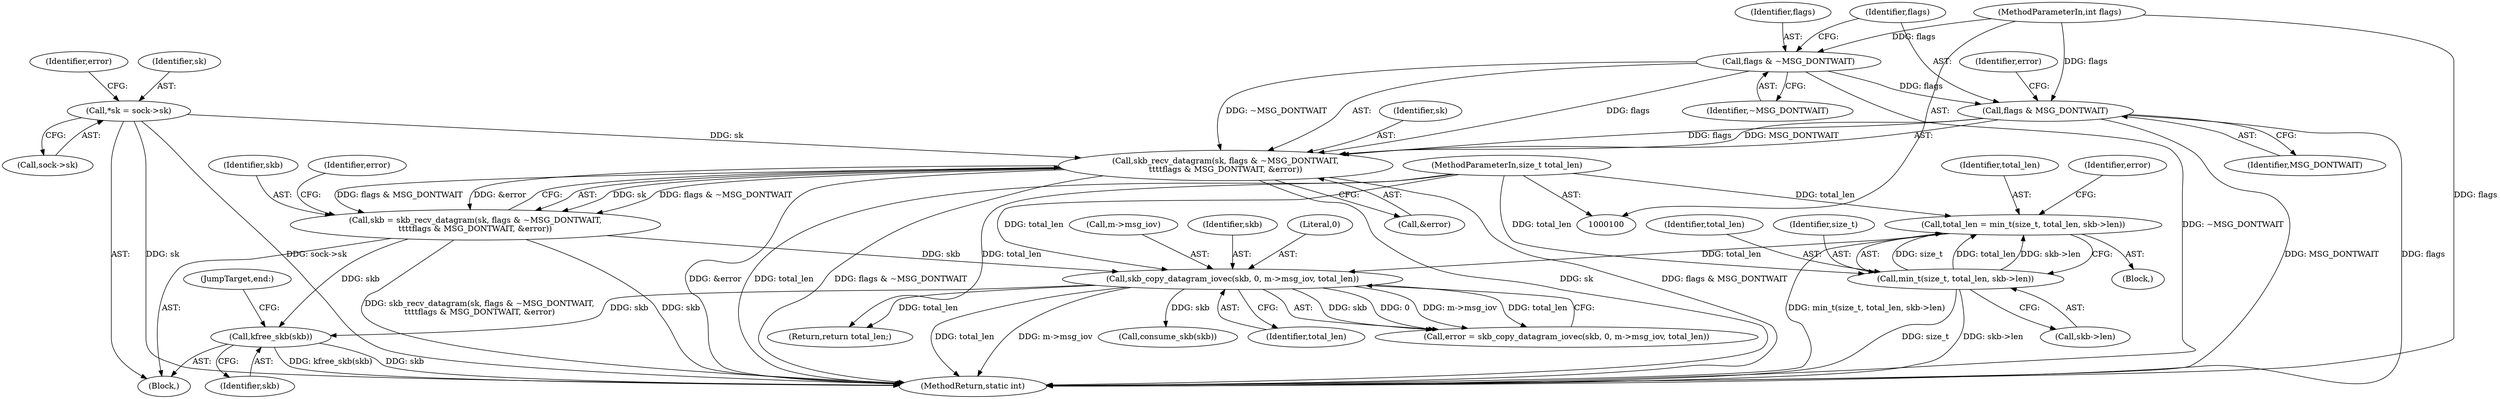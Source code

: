 digraph "0_linux_f3d3342602f8bcbf37d7c46641cb9bca7618eb1c_2@API" {
"1000176" [label="(Call,kfree_skb(skb))"];
"1000160" [label="(Call,skb_copy_datagram_iovec(skb, 0, m->msg_iov, total_len))"];
"1000130" [label="(Call,skb = skb_recv_datagram(sk, flags & ~MSG_DONTWAIT,\n\t\t\t\tflags & MSG_DONTWAIT, &error))"];
"1000132" [label="(Call,skb_recv_datagram(sk, flags & ~MSG_DONTWAIT,\n\t\t\t\tflags & MSG_DONTWAIT, &error))"];
"1000108" [label="(Call,*sk = sock->sk)"];
"1000134" [label="(Call,flags & ~MSG_DONTWAIT)"];
"1000105" [label="(MethodParameterIn,int flags)"];
"1000137" [label="(Call,flags & MSG_DONTWAIT)"];
"1000150" [label="(Call,total_len = min_t(size_t, total_len, skb->len))"];
"1000152" [label="(Call,min_t(size_t, total_len, skb->len))"];
"1000104" [label="(MethodParameterIn,size_t total_len)"];
"1000160" [label="(Call,skb_copy_datagram_iovec(skb, 0, m->msg_iov, total_len))"];
"1000166" [label="(Identifier,total_len)"];
"1000135" [label="(Identifier,flags)"];
"1000104" [label="(MethodParameterIn,size_t total_len)"];
"1000138" [label="(Identifier,flags)"];
"1000150" [label="(Call,total_len = min_t(size_t, total_len, skb->len))"];
"1000158" [label="(Call,error = skb_copy_datagram_iovec(skb, 0, m->msg_iov, total_len))"];
"1000163" [label="(Call,m->msg_iov)"];
"1000116" [label="(Identifier,error)"];
"1000161" [label="(Identifier,skb)"];
"1000132" [label="(Call,skb_recv_datagram(sk, flags & ~MSG_DONTWAIT,\n\t\t\t\tflags & MSG_DONTWAIT, &error))"];
"1000162" [label="(Literal,0)"];
"1000155" [label="(Call,skb->len)"];
"1000176" [label="(Call,kfree_skb(skb))"];
"1000177" [label="(Identifier,skb)"];
"1000130" [label="(Call,skb = skb_recv_datagram(sk, flags & ~MSG_DONTWAIT,\n\t\t\t\tflags & MSG_DONTWAIT, &error))"];
"1000108" [label="(Call,*sk = sock->sk)"];
"1000109" [label="(Identifier,sk)"];
"1000136" [label="(Identifier,~MSG_DONTWAIT)"];
"1000140" [label="(Call,&error)"];
"1000181" [label="(MethodReturn,static int)"];
"1000154" [label="(Identifier,total_len)"];
"1000134" [label="(Call,flags & ~MSG_DONTWAIT)"];
"1000159" [label="(Identifier,error)"];
"1000131" [label="(Identifier,skb)"];
"1000174" [label="(Return,return total_len;)"];
"1000149" [label="(Block,)"];
"1000133" [label="(Identifier,sk)"];
"1000110" [label="(Call,sock->sk)"];
"1000178" [label="(JumpTarget,end:)"];
"1000172" [label="(Call,consume_skb(skb))"];
"1000141" [label="(Identifier,error)"];
"1000153" [label="(Identifier,size_t)"];
"1000151" [label="(Identifier,total_len)"];
"1000105" [label="(MethodParameterIn,int flags)"];
"1000152" [label="(Call,min_t(size_t, total_len, skb->len))"];
"1000139" [label="(Identifier,MSG_DONTWAIT)"];
"1000106" [label="(Block,)"];
"1000144" [label="(Identifier,error)"];
"1000137" [label="(Call,flags & MSG_DONTWAIT)"];
"1000176" -> "1000106"  [label="AST: "];
"1000176" -> "1000177"  [label="CFG: "];
"1000177" -> "1000176"  [label="AST: "];
"1000178" -> "1000176"  [label="CFG: "];
"1000176" -> "1000181"  [label="DDG: kfree_skb(skb)"];
"1000176" -> "1000181"  [label="DDG: skb"];
"1000160" -> "1000176"  [label="DDG: skb"];
"1000130" -> "1000176"  [label="DDG: skb"];
"1000160" -> "1000158"  [label="AST: "];
"1000160" -> "1000166"  [label="CFG: "];
"1000161" -> "1000160"  [label="AST: "];
"1000162" -> "1000160"  [label="AST: "];
"1000163" -> "1000160"  [label="AST: "];
"1000166" -> "1000160"  [label="AST: "];
"1000158" -> "1000160"  [label="CFG: "];
"1000160" -> "1000181"  [label="DDG: m->msg_iov"];
"1000160" -> "1000181"  [label="DDG: total_len"];
"1000160" -> "1000158"  [label="DDG: skb"];
"1000160" -> "1000158"  [label="DDG: 0"];
"1000160" -> "1000158"  [label="DDG: m->msg_iov"];
"1000160" -> "1000158"  [label="DDG: total_len"];
"1000130" -> "1000160"  [label="DDG: skb"];
"1000150" -> "1000160"  [label="DDG: total_len"];
"1000104" -> "1000160"  [label="DDG: total_len"];
"1000160" -> "1000172"  [label="DDG: skb"];
"1000160" -> "1000174"  [label="DDG: total_len"];
"1000130" -> "1000106"  [label="AST: "];
"1000130" -> "1000132"  [label="CFG: "];
"1000131" -> "1000130"  [label="AST: "];
"1000132" -> "1000130"  [label="AST: "];
"1000144" -> "1000130"  [label="CFG: "];
"1000130" -> "1000181"  [label="DDG: skb"];
"1000130" -> "1000181"  [label="DDG: skb_recv_datagram(sk, flags & ~MSG_DONTWAIT,\n\t\t\t\tflags & MSG_DONTWAIT, &error)"];
"1000132" -> "1000130"  [label="DDG: sk"];
"1000132" -> "1000130"  [label="DDG: flags & ~MSG_DONTWAIT"];
"1000132" -> "1000130"  [label="DDG: flags & MSG_DONTWAIT"];
"1000132" -> "1000130"  [label="DDG: &error"];
"1000132" -> "1000140"  [label="CFG: "];
"1000133" -> "1000132"  [label="AST: "];
"1000134" -> "1000132"  [label="AST: "];
"1000137" -> "1000132"  [label="AST: "];
"1000140" -> "1000132"  [label="AST: "];
"1000132" -> "1000181"  [label="DDG: &error"];
"1000132" -> "1000181"  [label="DDG: flags & ~MSG_DONTWAIT"];
"1000132" -> "1000181"  [label="DDG: sk"];
"1000132" -> "1000181"  [label="DDG: flags & MSG_DONTWAIT"];
"1000108" -> "1000132"  [label="DDG: sk"];
"1000134" -> "1000132"  [label="DDG: flags"];
"1000134" -> "1000132"  [label="DDG: ~MSG_DONTWAIT"];
"1000137" -> "1000132"  [label="DDG: flags"];
"1000137" -> "1000132"  [label="DDG: MSG_DONTWAIT"];
"1000108" -> "1000106"  [label="AST: "];
"1000108" -> "1000110"  [label="CFG: "];
"1000109" -> "1000108"  [label="AST: "];
"1000110" -> "1000108"  [label="AST: "];
"1000116" -> "1000108"  [label="CFG: "];
"1000108" -> "1000181"  [label="DDG: sock->sk"];
"1000108" -> "1000181"  [label="DDG: sk"];
"1000134" -> "1000136"  [label="CFG: "];
"1000135" -> "1000134"  [label="AST: "];
"1000136" -> "1000134"  [label="AST: "];
"1000138" -> "1000134"  [label="CFG: "];
"1000134" -> "1000181"  [label="DDG: ~MSG_DONTWAIT"];
"1000105" -> "1000134"  [label="DDG: flags"];
"1000134" -> "1000137"  [label="DDG: flags"];
"1000105" -> "1000100"  [label="AST: "];
"1000105" -> "1000181"  [label="DDG: flags"];
"1000105" -> "1000137"  [label="DDG: flags"];
"1000137" -> "1000139"  [label="CFG: "];
"1000138" -> "1000137"  [label="AST: "];
"1000139" -> "1000137"  [label="AST: "];
"1000141" -> "1000137"  [label="CFG: "];
"1000137" -> "1000181"  [label="DDG: MSG_DONTWAIT"];
"1000137" -> "1000181"  [label="DDG: flags"];
"1000150" -> "1000149"  [label="AST: "];
"1000150" -> "1000152"  [label="CFG: "];
"1000151" -> "1000150"  [label="AST: "];
"1000152" -> "1000150"  [label="AST: "];
"1000159" -> "1000150"  [label="CFG: "];
"1000150" -> "1000181"  [label="DDG: min_t(size_t, total_len, skb->len)"];
"1000152" -> "1000150"  [label="DDG: size_t"];
"1000152" -> "1000150"  [label="DDG: total_len"];
"1000152" -> "1000150"  [label="DDG: skb->len"];
"1000104" -> "1000150"  [label="DDG: total_len"];
"1000152" -> "1000155"  [label="CFG: "];
"1000153" -> "1000152"  [label="AST: "];
"1000154" -> "1000152"  [label="AST: "];
"1000155" -> "1000152"  [label="AST: "];
"1000152" -> "1000181"  [label="DDG: skb->len"];
"1000152" -> "1000181"  [label="DDG: size_t"];
"1000104" -> "1000152"  [label="DDG: total_len"];
"1000104" -> "1000100"  [label="AST: "];
"1000104" -> "1000181"  [label="DDG: total_len"];
"1000104" -> "1000174"  [label="DDG: total_len"];
}
